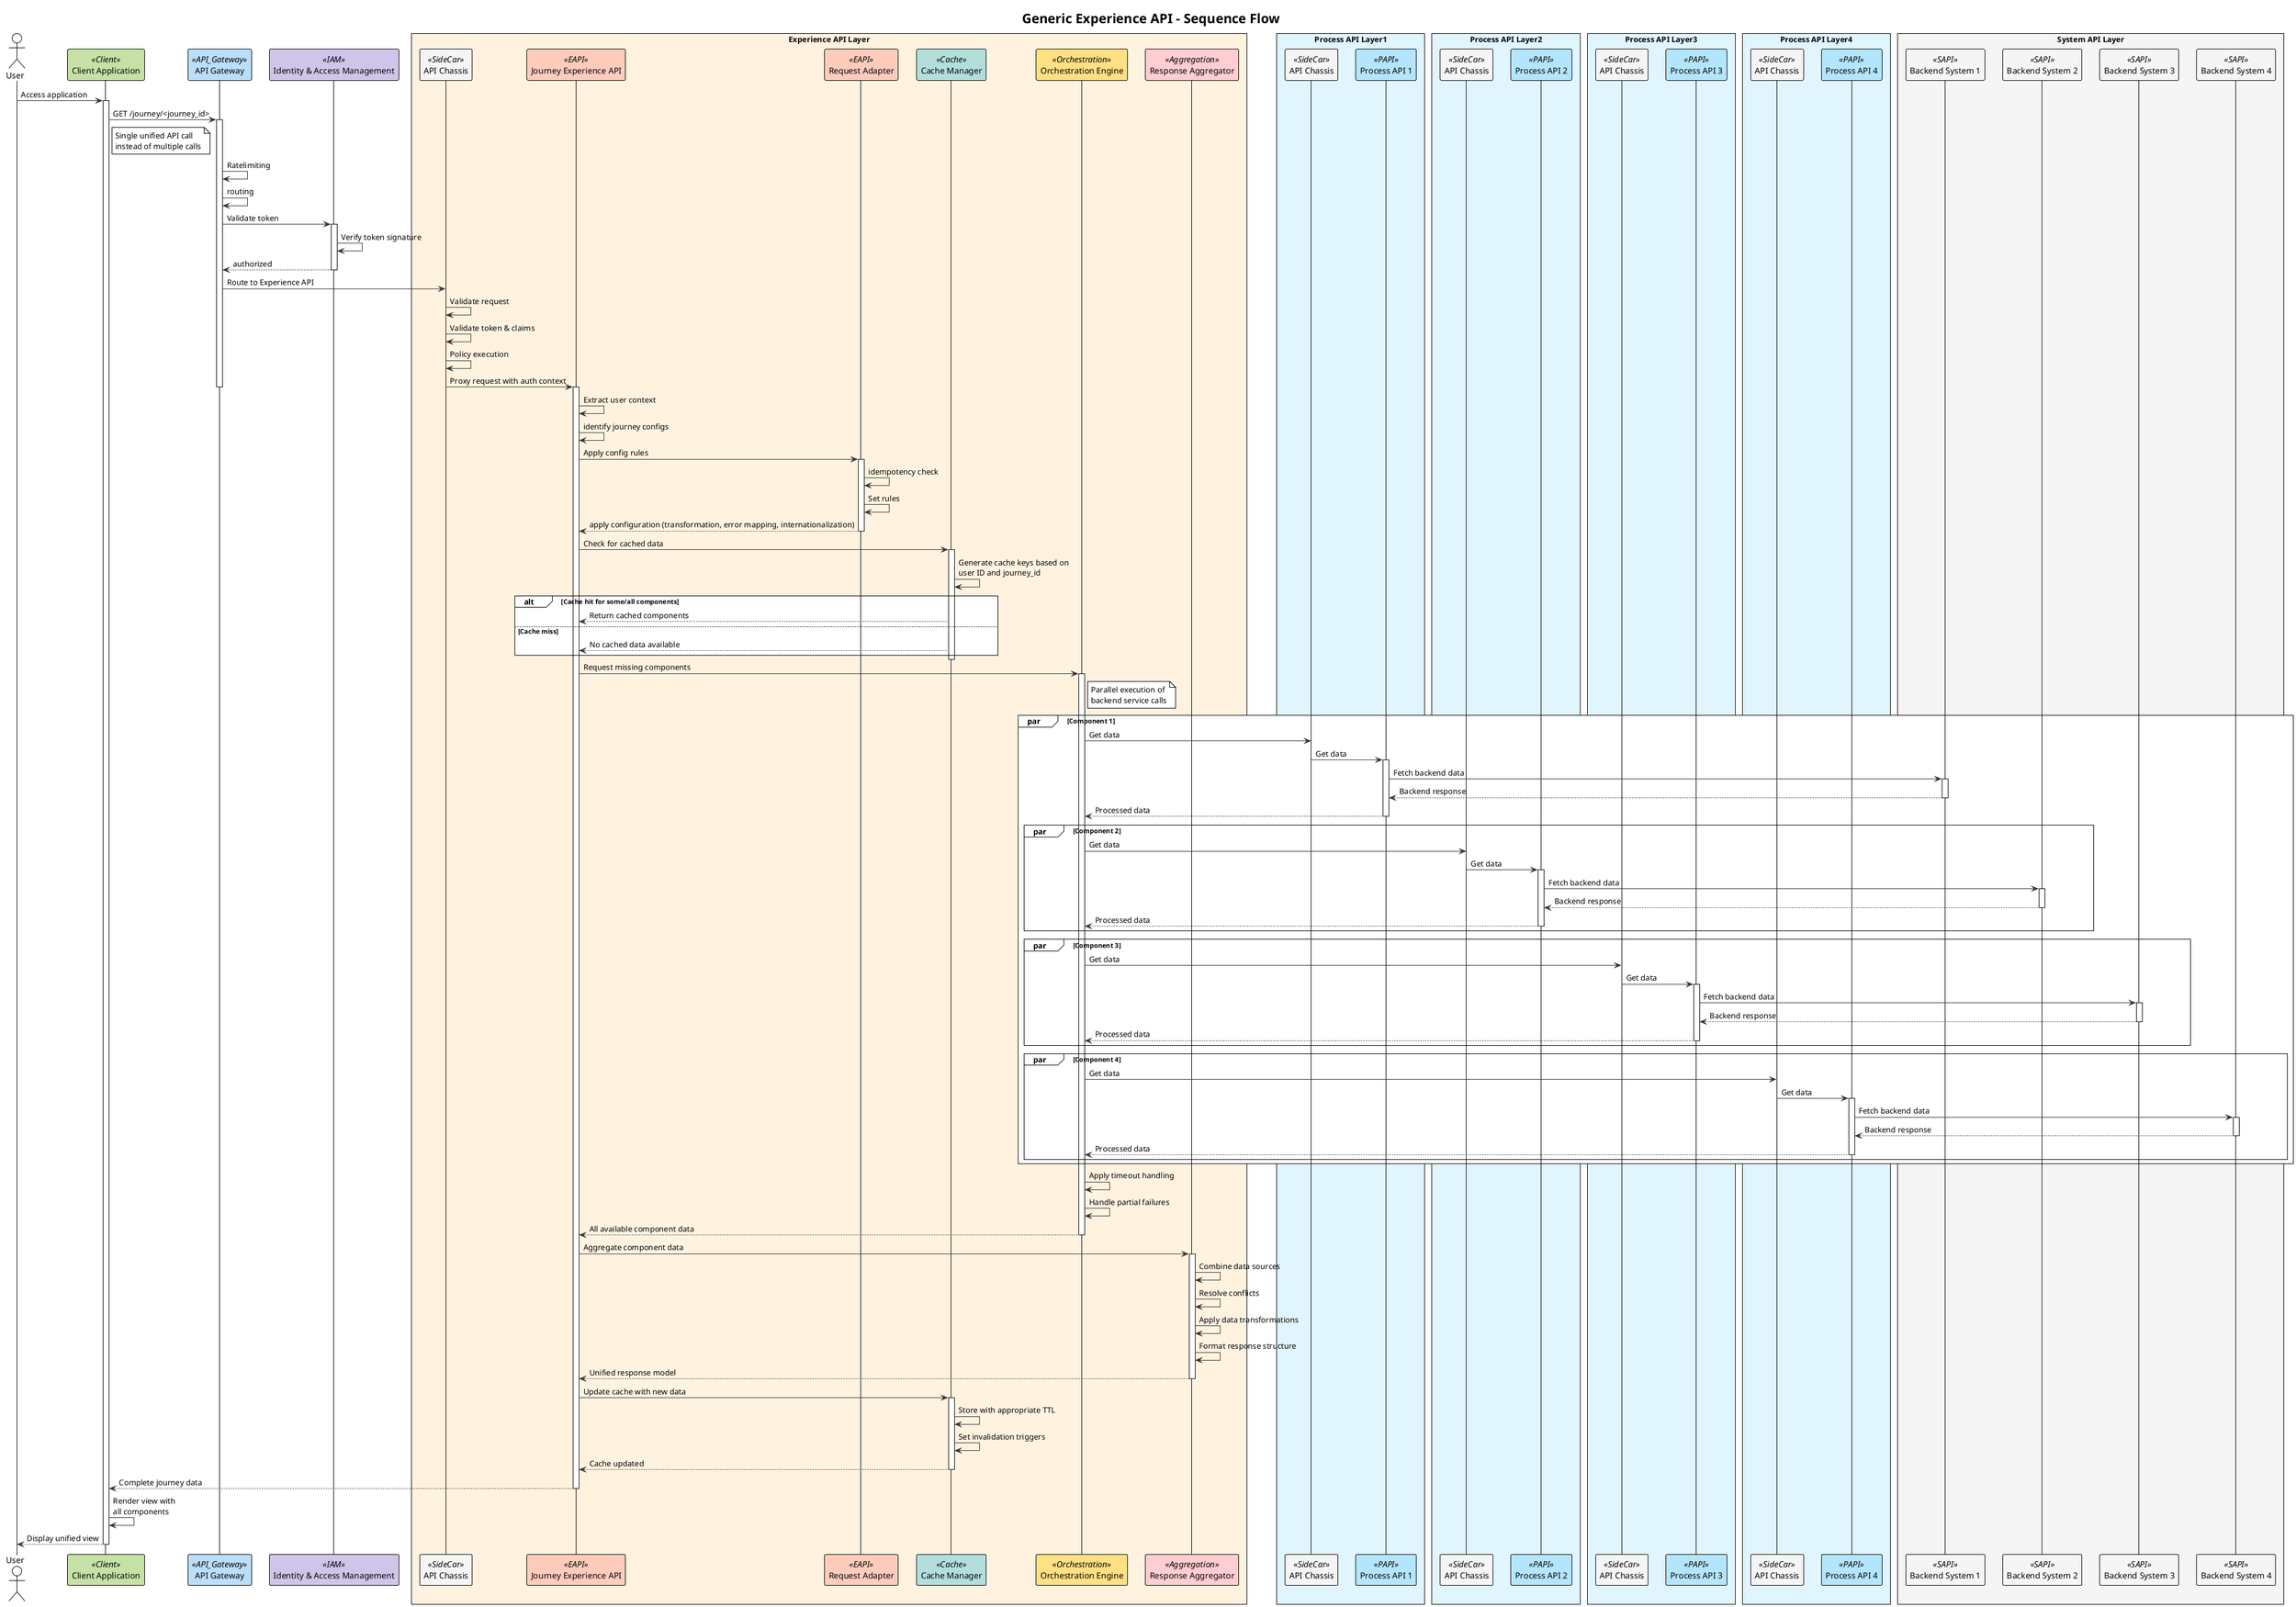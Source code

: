 
@startuml Generic Experience API Flow
!theme plain

'Define participant colors
skinparam participant {
    BackgroundColor<<Client>> #C5E1A5
    BackgroundColor<<API_Gateway>> #BBDEFB
    BackgroundColor<<EAPI>> #FFCCBC
    BackgroundColor<<IAM>> #D1C4E9
    BackgroundColor<<Orchestration>> #FFE082
    BackgroundColor<<Cache>> #B2DFDB
    BackgroundColor<<Aggregation>> #FFCDD2
    BackgroundColor<<PAPI>> #B3E5FC
    BackgroundColor<<SAPI>> #F5F5F5
    BackgroundColor<<SideCar>>  #F5F5F5
}

'Define arrow colors
skinparam arrow {
    Color #333333
}

'Define actors and systems
actor "User" as user
participant "Client Application" as client <<Client>>
participant "API Gateway" as gateway <<API_Gateway>>
participant "Identity & Access Management" as iam <<IAM>>

box "Experience API Layer" #FFF3E0
    participant "API Chassis" as xapisidecar <<SideCar>>
    participant "Journey Experience API" as journeyapi <<EAPI>>
    participant "Request Adapter" as segmentadapter <<EAPI>>
    participant "Cache Manager" as cache <<Cache>>
    participant "Orchestration Engine" as orchestration <<Orchestration>>
    participant "Response Aggregator" as aggregator <<Aggregation>>
end box

box "Process API Layer" #E1F5FE
    participant "Process API 1" as procapi1 <<PAPI>>
    participant "Process API 2" as procapi2 <<PAPI>>
    participant "Process API 3" as procapi3 <<PAPI>>
    participant "Process API 4" as procapi4 <<PAPI>>
end box

box "Process API Layer" #E1F5FE
    box "Process API Layer1" #E1F5FE
        participant "API Chassis" as xapisidecar1 <<SideCar>>
        participant "Process API 1" as procapi1 <<PAPI>>
    end box
   box "Process API Layer2" #E1F5FE
        participant "API Chassis" as xapisidecar2 <<SideCar>>
        participant "Process API 2" as procapi2 <<PAPI>>
    end box
    box "Process API Layer3" #E1F5FE
        participant "API Chassis" as xapisidecar3 <<SideCar>>
        participant "Process API 3" as procapi3 <<PAPI>>
    end box
    box "Process API Layer4" #E1F5FE
        participant "API Chassis" as xapisidecar4 <<SideCar>>
        participant "Process API 4" as procapi4 <<PAPI>>
    end box
end box

box "System API Layer" #F5F5F5
    participant "Backend System 1" as sysapi1 <<SAPI>>
    participant "Backend System 2" as sysapi2 <<SAPI>>
    participant "Backend System 3" as sysapi3 <<SAPI>>
    participant "Backend System 4" as sysapi4 <<SAPI>>
end box

'Start sequence
title Generic Experience API - Sequence Flow

'Initial request
user -> client : Access application
activate client

client -> gateway : GET /journey/<journey_id>
activate gateway
note right of client: Single unified API call\ninstead of multiple calls

'Gateway processing
gateway -> gateway : Ratelimiting
gateway -> gateway : routing
gateway -> iam : Validate token
activate iam
iam -> iam : Verify token signature
iam --> gateway : authorized
deactivate iam

'Route to Experience API
gateway -> xapisidecar : Route to Experience API
xapisidecar -> xapisidecar : Validate request
xapisidecar -> xapisidecar : Validate token & claims
xapisidecar -> xapisidecar : Policy execution
xapisidecar -> journeyapi : Proxy request with auth context
deactivate gateway
activate journeyapi

'User context processing
journeyapi -> journeyapi : Extract user context
journeyapi -> journeyapi : identify journey configs


'Segment-specific adapter
journeyapi -> segmentadapter : Apply config rules
activate segmentadapter
segmentadapter -> segmentadapter : idempotency check
segmentadapter -> segmentadapter : Set rules
segmentadapter --> journeyapi : apply configuration (transformation, error mapping, internationalization)
deactivate segmentadapter

'Check cache first
journeyapi -> cache : Check for cached data
activate cache
cache -> cache : Generate cache keys based on\nuser ID and journey_id
alt Cache hit for some/all components
    cache --> journeyapi : Return cached components
else Cache miss
    cache --> journeyapi : No cached data available
end
deactivate cache

'Orchestration for missing data
journeyapi -> orchestration : Request missing components
activate orchestration
note right of orchestration: Parallel execution of\nbackend service calls

'Parallel Process API calls
par Component 1
    orchestration -> xapisidecar1 : Get data
    xapisidecar1 -> procapi1 : Get data
    activate procapi1
    procapi1 -> sysapi1 : Fetch backend data
    activate sysapi1
    sysapi1 --> procapi1 : Backend response
    deactivate sysapi1
    procapi1 --> orchestration : Processed data
    deactivate procapi1
    
    par Component 2
        orchestration -> xapisidecar2 : Get data
        xapisidecar2 -> procapi2 : Get data
        activate procapi2
        procapi2 -> sysapi2 : Fetch backend data
        activate sysapi2
        sysapi2 --> procapi2 : Backend response
        deactivate sysapi2
        procapi2 --> orchestration : Processed data
        deactivate procapi2
    end
    
    par Component 3
        orchestration -> xapisidecar3 : Get data
        xapisidecar3 -> procapi3 : Get data
        activate procapi3
        procapi3 -> sysapi3 : Fetch backend data
        activate sysapi3
        sysapi3 --> procapi3 : Backend response
        deactivate sysapi3
        procapi3 --> orchestration : Processed data
        deactivate procapi3
    end

    par Component 4
        orchestration -> xapisidecar4 : Get data
        xapisidecar4 -> procapi4 : Get data
        activate procapi4
        procapi4 -> sysapi4 : Fetch backend data
        activate sysapi4
        sysapi4 --> procapi4 : Backend response
        deactivate sysapi4
        procapi4 --> orchestration : Processed data
        deactivate procapi4
    end
end

'Collect all responses
orchestration -> orchestration : Apply timeout handling
orchestration -> orchestration : Handle partial failures

orchestration --> journeyapi : All available component data
deactivate orchestration

'Aggregate responses
journeyapi -> aggregator : Aggregate component data
activate aggregator
aggregator -> aggregator : Combine data sources
aggregator -> aggregator : Resolve conflicts
aggregator -> aggregator : Apply data transformations
aggregator -> aggregator : Format response structure
aggregator --> journeyapi : Unified response model
deactivate aggregator

'Update cache
journeyapi -> cache : Update cache with new data
activate cache
cache -> cache : Store with appropriate TTL
cache -> cache : Set invalidation triggers
cache --> journeyapi : Cache updated
deactivate cache

'Return unified response
journeyapi --> client : Complete journey data
deactivate journeyapi

'Client processing
client -> client : Render view with\nall components
client --> user : Display unified view
deactivate client

@enduml
